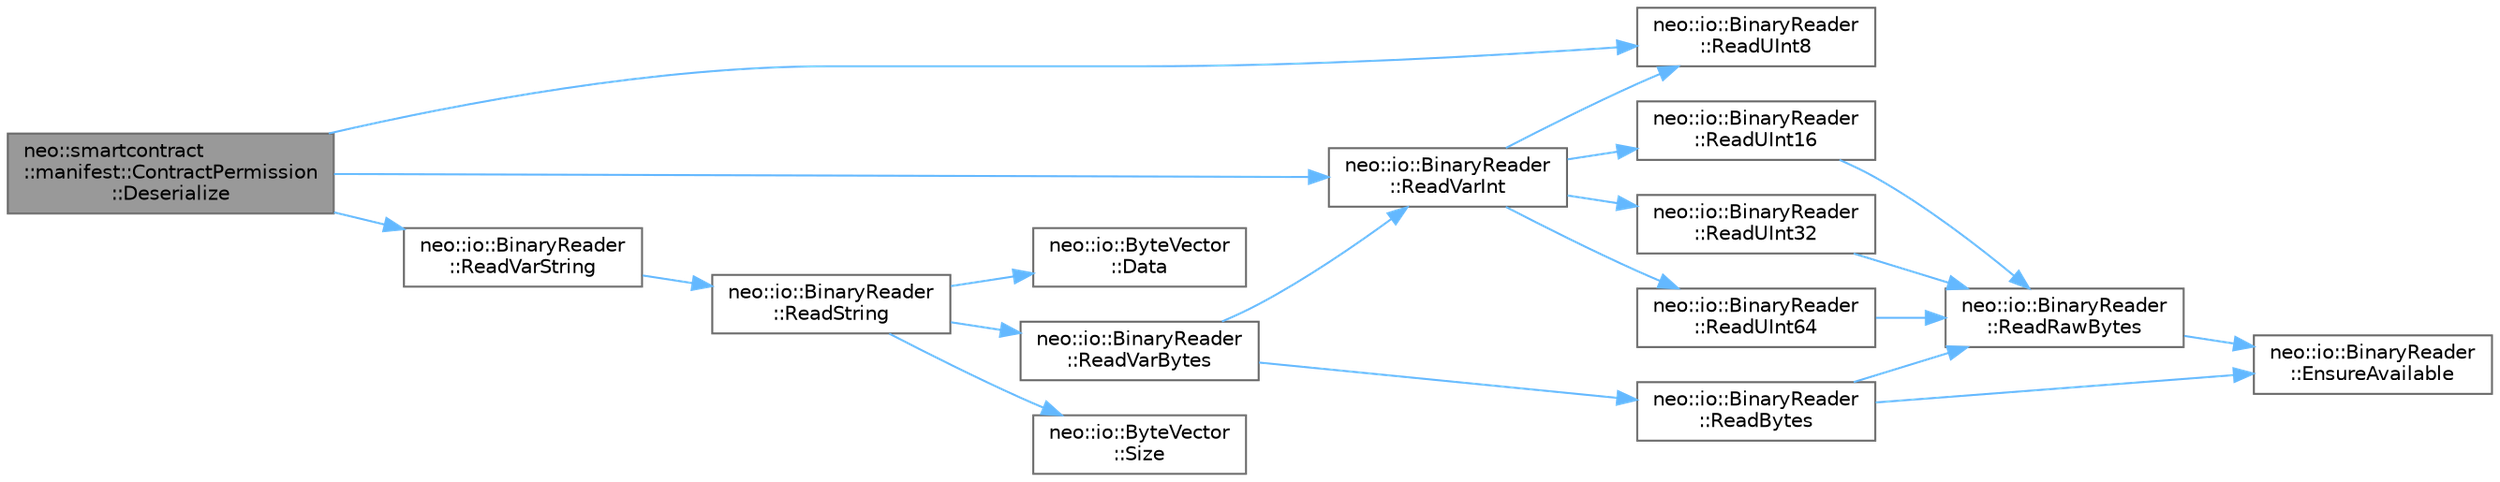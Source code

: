 digraph "neo::smartcontract::manifest::ContractPermission::Deserialize"
{
 // LATEX_PDF_SIZE
  bgcolor="transparent";
  edge [fontname=Helvetica,fontsize=10,labelfontname=Helvetica,labelfontsize=10];
  node [fontname=Helvetica,fontsize=10,shape=box,height=0.2,width=0.4];
  rankdir="LR";
  Node1 [id="Node000001",label="neo::smartcontract\l::manifest::ContractPermission\l::Deserialize",height=0.2,width=0.4,color="gray40", fillcolor="grey60", style="filled", fontcolor="black",tooltip="Deserializes the object."];
  Node1 -> Node2 [id="edge1_Node000001_Node000002",color="steelblue1",style="solid",tooltip=" "];
  Node2 [id="Node000002",label="neo::io::BinaryReader\l::ReadUInt8",height=0.2,width=0.4,color="grey40", fillcolor="white", style="filled",URL="$classneo_1_1io_1_1_binary_reader.html#a3b93ff9ad86d70fb5091267936092a59",tooltip="Reads an 8-bit unsigned integer from the stream."];
  Node1 -> Node3 [id="edge2_Node000001_Node000003",color="steelblue1",style="solid",tooltip=" "];
  Node3 [id="Node000003",label="neo::io::BinaryReader\l::ReadVarInt",height=0.2,width=0.4,color="grey40", fillcolor="white", style="filled",URL="$classneo_1_1io_1_1_binary_reader.html#af83b01f86939c82755926ff3bac86458",tooltip="Reads a variable-length integer from the stream."];
  Node3 -> Node4 [id="edge3_Node000003_Node000004",color="steelblue1",style="solid",tooltip=" "];
  Node4 [id="Node000004",label="neo::io::BinaryReader\l::ReadUInt16",height=0.2,width=0.4,color="grey40", fillcolor="white", style="filled",URL="$classneo_1_1io_1_1_binary_reader.html#a52c58b790f36327c1c7a11d0f3cfb5c2",tooltip="Reads a 16-bit unsigned integer from the stream."];
  Node4 -> Node5 [id="edge4_Node000004_Node000005",color="steelblue1",style="solid",tooltip=" "];
  Node5 [id="Node000005",label="neo::io::BinaryReader\l::ReadRawBytes",height=0.2,width=0.4,color="grey40", fillcolor="white", style="filled",URL="$classneo_1_1io_1_1_binary_reader.html#a890faf334a0500b4474a6b2f91e63e51",tooltip="Helper method to read raw bytes from either stream or memory."];
  Node5 -> Node6 [id="edge5_Node000005_Node000006",color="steelblue1",style="solid",tooltip=" "];
  Node6 [id="Node000006",label="neo::io::BinaryReader\l::EnsureAvailable",height=0.2,width=0.4,color="grey40", fillcolor="white", style="filled",URL="$classneo_1_1io_1_1_binary_reader.html#a2bfd19e979fbdb9b340cc8dd78a9ca72",tooltip="Checks if enough bytes are available to read."];
  Node3 -> Node7 [id="edge6_Node000003_Node000007",color="steelblue1",style="solid",tooltip=" "];
  Node7 [id="Node000007",label="neo::io::BinaryReader\l::ReadUInt32",height=0.2,width=0.4,color="grey40", fillcolor="white", style="filled",URL="$classneo_1_1io_1_1_binary_reader.html#adc2c9cfae535b86f63855d77cdb2662b",tooltip="Reads a 32-bit unsigned integer from the stream."];
  Node7 -> Node5 [id="edge7_Node000007_Node000005",color="steelblue1",style="solid",tooltip=" "];
  Node3 -> Node8 [id="edge8_Node000003_Node000008",color="steelblue1",style="solid",tooltip=" "];
  Node8 [id="Node000008",label="neo::io::BinaryReader\l::ReadUInt64",height=0.2,width=0.4,color="grey40", fillcolor="white", style="filled",URL="$classneo_1_1io_1_1_binary_reader.html#add3fc78c751d4893aaf0193e0a357dbd",tooltip="Reads a 64-bit unsigned integer from the stream."];
  Node8 -> Node5 [id="edge9_Node000008_Node000005",color="steelblue1",style="solid",tooltip=" "];
  Node3 -> Node2 [id="edge10_Node000003_Node000002",color="steelblue1",style="solid",tooltip=" "];
  Node1 -> Node9 [id="edge11_Node000001_Node000009",color="steelblue1",style="solid",tooltip=" "];
  Node9 [id="Node000009",label="neo::io::BinaryReader\l::ReadVarString",height=0.2,width=0.4,color="grey40", fillcolor="white", style="filled",URL="$classneo_1_1io_1_1_binary_reader.html#a4c1e4e8b4f6ff955d9f0c047ae6d7e88",tooltip="Reads a variable-length string from the stream."];
  Node9 -> Node10 [id="edge12_Node000009_Node000010",color="steelblue1",style="solid",tooltip=" "];
  Node10 [id="Node000010",label="neo::io::BinaryReader\l::ReadString",height=0.2,width=0.4,color="grey40", fillcolor="white", style="filled",URL="$classneo_1_1io_1_1_binary_reader.html#ac449aaf281ee47088613fbf4b02b0ac8",tooltip="Reads a string from the stream."];
  Node10 -> Node11 [id="edge13_Node000010_Node000011",color="steelblue1",style="solid",tooltip=" "];
  Node11 [id="Node000011",label="neo::io::ByteVector\l::Data",height=0.2,width=0.4,color="grey40", fillcolor="white", style="filled",URL="$classneo_1_1io_1_1_byte_vector.html#a971af50d2778c4435c924cf4b839e8a1",tooltip="Gets a pointer to the data."];
  Node10 -> Node12 [id="edge14_Node000010_Node000012",color="steelblue1",style="solid",tooltip=" "];
  Node12 [id="Node000012",label="neo::io::BinaryReader\l::ReadVarBytes",height=0.2,width=0.4,color="grey40", fillcolor="white", style="filled",URL="$classneo_1_1io_1_1_binary_reader.html#a62705ff1d1117525166b6d22c68935d4",tooltip="Reads a variable-length byte array from the stream."];
  Node12 -> Node13 [id="edge15_Node000012_Node000013",color="steelblue1",style="solid",tooltip=" "];
  Node13 [id="Node000013",label="neo::io::BinaryReader\l::ReadBytes",height=0.2,width=0.4,color="grey40", fillcolor="white", style="filled",URL="$classneo_1_1io_1_1_binary_reader.html#aaa4a5f7dcf558723668d35b0b31f93f1",tooltip="Reads a byte array from the stream."];
  Node13 -> Node6 [id="edge16_Node000013_Node000006",color="steelblue1",style="solid",tooltip=" "];
  Node13 -> Node5 [id="edge17_Node000013_Node000005",color="steelblue1",style="solid",tooltip=" "];
  Node12 -> Node3 [id="edge18_Node000012_Node000003",color="steelblue1",style="solid",tooltip=" "];
  Node10 -> Node14 [id="edge19_Node000010_Node000014",color="steelblue1",style="solid",tooltip=" "];
  Node14 [id="Node000014",label="neo::io::ByteVector\l::Size",height=0.2,width=0.4,color="grey40", fillcolor="white", style="filled",URL="$classneo_1_1io_1_1_byte_vector.html#ac0d1a1751d25fde82c44ba55d9d68e24",tooltip="Gets the size of the ByteVector."];
}
